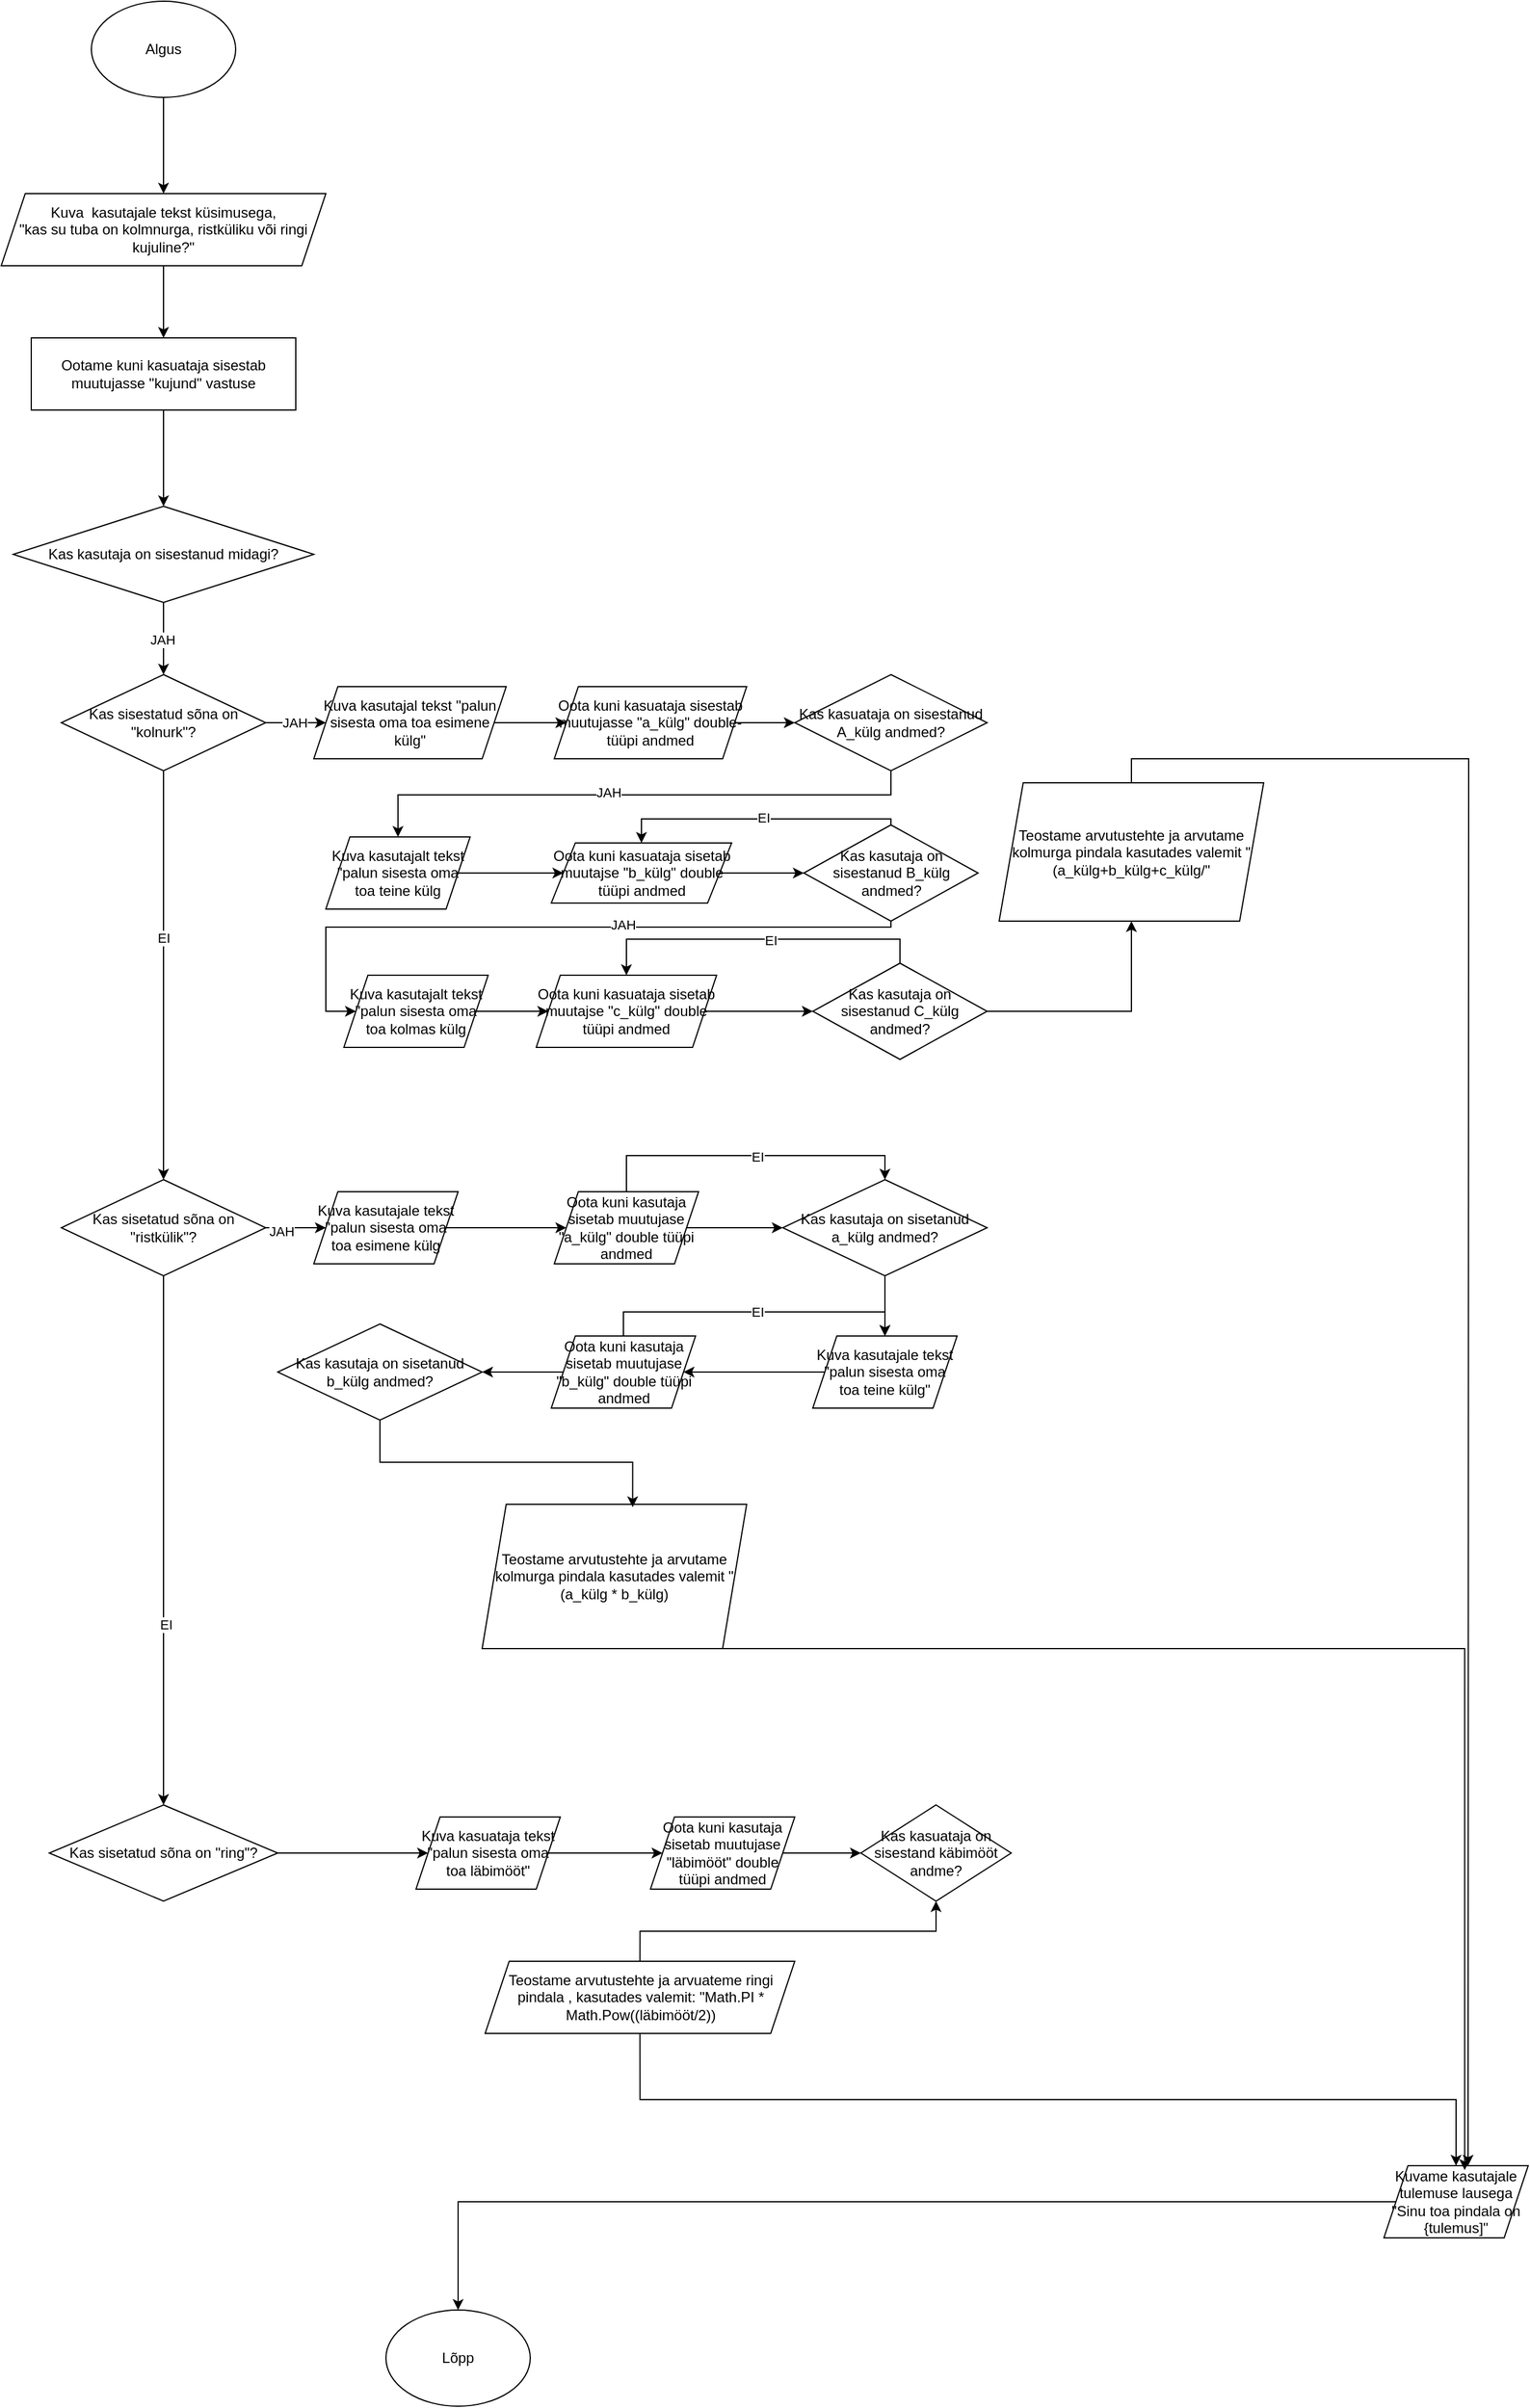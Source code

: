 <mxfile version="26.0.9">
  <diagram id="C5RBs43oDa-KdzZeNtuy" name="Page-1">
    <mxGraphModel dx="2678" dy="2126" grid="1" gridSize="10" guides="1" tooltips="1" connect="1" arrows="1" fold="1" page="1" pageScale="1" pageWidth="827" pageHeight="1169" math="0" shadow="0">
      <root>
        <mxCell id="WIyWlLk6GJQsqaUBKTNV-0" />
        <mxCell id="WIyWlLk6GJQsqaUBKTNV-1" parent="WIyWlLk6GJQsqaUBKTNV-0" />
        <mxCell id="yV1e5DhIZHSafCD24brf-11" value="" style="edgeStyle=orthogonalEdgeStyle;rounded=0;orthogonalLoop=1;jettySize=auto;html=1;" edge="1" parent="WIyWlLk6GJQsqaUBKTNV-1" source="yV1e5DhIZHSafCD24brf-3" target="yV1e5DhIZHSafCD24brf-10">
          <mxGeometry relative="1" as="geometry" />
        </mxCell>
        <mxCell id="yV1e5DhIZHSafCD24brf-3" value="Algus" style="ellipse;whiteSpace=wrap;html=1;" vertex="1" parent="WIyWlLk6GJQsqaUBKTNV-1">
          <mxGeometry x="-465" y="-1100" width="120" height="80" as="geometry" />
        </mxCell>
        <mxCell id="yV1e5DhIZHSafCD24brf-15" value="" style="edgeStyle=orthogonalEdgeStyle;rounded=0;orthogonalLoop=1;jettySize=auto;html=1;" edge="1" parent="WIyWlLk6GJQsqaUBKTNV-1" source="yV1e5DhIZHSafCD24brf-10" target="yV1e5DhIZHSafCD24brf-13">
          <mxGeometry relative="1" as="geometry" />
        </mxCell>
        <mxCell id="yV1e5DhIZHSafCD24brf-10" value="Kuva&amp;nbsp; kasutajale tekst küsimusega,&lt;div&gt;&quot;kas su tuba on kolmnurga, ristküliku või ringi kujuline?&quot;&lt;/div&gt;" style="shape=parallelogram;perimeter=parallelogramPerimeter;whiteSpace=wrap;html=1;fixedSize=1;" vertex="1" parent="WIyWlLk6GJQsqaUBKTNV-1">
          <mxGeometry x="-540" y="-940" width="270" height="60" as="geometry" />
        </mxCell>
        <mxCell id="yV1e5DhIZHSafCD24brf-17" value="" style="edgeStyle=orthogonalEdgeStyle;rounded=0;orthogonalLoop=1;jettySize=auto;html=1;" edge="1" parent="WIyWlLk6GJQsqaUBKTNV-1" source="yV1e5DhIZHSafCD24brf-13" target="yV1e5DhIZHSafCD24brf-16">
          <mxGeometry relative="1" as="geometry" />
        </mxCell>
        <mxCell id="yV1e5DhIZHSafCD24brf-13" value="Ootame kuni kasuataja sisestab muutujasse &quot;kujund&quot; vastuse" style="rounded=0;whiteSpace=wrap;html=1;" vertex="1" parent="WIyWlLk6GJQsqaUBKTNV-1">
          <mxGeometry x="-515" y="-820" width="220" height="60" as="geometry" />
        </mxCell>
        <mxCell id="yV1e5DhIZHSafCD24brf-14" style="edgeStyle=orthogonalEdgeStyle;rounded=0;orthogonalLoop=1;jettySize=auto;html=1;exitX=0.5;exitY=1;exitDx=0;exitDy=0;" edge="1" parent="WIyWlLk6GJQsqaUBKTNV-1" source="yV1e5DhIZHSafCD24brf-10" target="yV1e5DhIZHSafCD24brf-10">
          <mxGeometry relative="1" as="geometry" />
        </mxCell>
        <mxCell id="yV1e5DhIZHSafCD24brf-20" value="" style="edgeStyle=orthogonalEdgeStyle;rounded=0;orthogonalLoop=1;jettySize=auto;html=1;" edge="1" parent="WIyWlLk6GJQsqaUBKTNV-1" source="yV1e5DhIZHSafCD24brf-16" target="yV1e5DhIZHSafCD24brf-18">
          <mxGeometry relative="1" as="geometry" />
        </mxCell>
        <mxCell id="yV1e5DhIZHSafCD24brf-34" value="JAH" style="edgeLabel;html=1;align=center;verticalAlign=middle;resizable=0;points=[];" vertex="1" connectable="0" parent="yV1e5DhIZHSafCD24brf-20">
          <mxGeometry x="0.022" y="-1" relative="1" as="geometry">
            <mxPoint as="offset" />
          </mxGeometry>
        </mxCell>
        <mxCell id="yV1e5DhIZHSafCD24brf-16" value="Kas kasutaja on sisestanud midagi?" style="rhombus;whiteSpace=wrap;html=1;" vertex="1" parent="WIyWlLk6GJQsqaUBKTNV-1">
          <mxGeometry x="-530" y="-680" width="250" height="80" as="geometry" />
        </mxCell>
        <mxCell id="yV1e5DhIZHSafCD24brf-23" value="" style="edgeStyle=orthogonalEdgeStyle;rounded=0;orthogonalLoop=1;jettySize=auto;html=1;" edge="1" parent="WIyWlLk6GJQsqaUBKTNV-1" source="yV1e5DhIZHSafCD24brf-18" target="yV1e5DhIZHSafCD24brf-22">
          <mxGeometry relative="1" as="geometry" />
        </mxCell>
        <mxCell id="yV1e5DhIZHSafCD24brf-28" value="EI" style="edgeLabel;html=1;align=center;verticalAlign=middle;resizable=0;points=[];" vertex="1" connectable="0" parent="yV1e5DhIZHSafCD24brf-23">
          <mxGeometry x="-0.181" relative="1" as="geometry">
            <mxPoint as="offset" />
          </mxGeometry>
        </mxCell>
        <mxCell id="yV1e5DhIZHSafCD24brf-31" value="" style="edgeStyle=orthogonalEdgeStyle;rounded=0;orthogonalLoop=1;jettySize=auto;html=1;" edge="1" parent="WIyWlLk6GJQsqaUBKTNV-1" source="yV1e5DhIZHSafCD24brf-18" target="yV1e5DhIZHSafCD24brf-29">
          <mxGeometry relative="1" as="geometry" />
        </mxCell>
        <mxCell id="yV1e5DhIZHSafCD24brf-33" value="JAH" style="edgeLabel;html=1;align=center;verticalAlign=middle;resizable=0;points=[];" vertex="1" connectable="0" parent="yV1e5DhIZHSafCD24brf-31">
          <mxGeometry x="-0.067" relative="1" as="geometry">
            <mxPoint as="offset" />
          </mxGeometry>
        </mxCell>
        <mxCell id="yV1e5DhIZHSafCD24brf-18" value="Kas sisestatud sõna on &quot;kolnurk&quot;?" style="rhombus;whiteSpace=wrap;html=1;" vertex="1" parent="WIyWlLk6GJQsqaUBKTNV-1">
          <mxGeometry x="-490" y="-540" width="170" height="80" as="geometry" />
        </mxCell>
        <mxCell id="yV1e5DhIZHSafCD24brf-106" value="" style="edgeStyle=orthogonalEdgeStyle;rounded=0;orthogonalLoop=1;jettySize=auto;html=1;" edge="1" parent="WIyWlLk6GJQsqaUBKTNV-1" source="yV1e5DhIZHSafCD24brf-22" target="yV1e5DhIZHSafCD24brf-105">
          <mxGeometry relative="1" as="geometry" />
        </mxCell>
        <mxCell id="yV1e5DhIZHSafCD24brf-156" value="JAH" style="edgeLabel;html=1;align=center;verticalAlign=middle;resizable=0;points=[];" vertex="1" connectable="0" parent="yV1e5DhIZHSafCD24brf-106">
          <mxGeometry x="-0.472" y="-3" relative="1" as="geometry">
            <mxPoint as="offset" />
          </mxGeometry>
        </mxCell>
        <mxCell id="yV1e5DhIZHSafCD24brf-154" style="edgeStyle=orthogonalEdgeStyle;rounded=0;orthogonalLoop=1;jettySize=auto;html=1;" edge="1" parent="WIyWlLk6GJQsqaUBKTNV-1" source="yV1e5DhIZHSafCD24brf-22" target="yV1e5DhIZHSafCD24brf-153">
          <mxGeometry relative="1" as="geometry" />
        </mxCell>
        <mxCell id="yV1e5DhIZHSafCD24brf-155" value="EI" style="edgeLabel;html=1;align=center;verticalAlign=middle;resizable=0;points=[];" vertex="1" connectable="0" parent="yV1e5DhIZHSafCD24brf-154">
          <mxGeometry x="0.315" y="2" relative="1" as="geometry">
            <mxPoint as="offset" />
          </mxGeometry>
        </mxCell>
        <mxCell id="yV1e5DhIZHSafCD24brf-22" value="Kas sisetatud sõna on &quot;ristkülik&quot;?" style="rhombus;whiteSpace=wrap;html=1;" vertex="1" parent="WIyWlLk6GJQsqaUBKTNV-1">
          <mxGeometry x="-490" y="-120" width="170" height="80" as="geometry" />
        </mxCell>
        <mxCell id="yV1e5DhIZHSafCD24brf-36" value="" style="edgeStyle=orthogonalEdgeStyle;rounded=0;orthogonalLoop=1;jettySize=auto;html=1;" edge="1" parent="WIyWlLk6GJQsqaUBKTNV-1" source="yV1e5DhIZHSafCD24brf-29" target="yV1e5DhIZHSafCD24brf-35">
          <mxGeometry relative="1" as="geometry" />
        </mxCell>
        <mxCell id="yV1e5DhIZHSafCD24brf-29" value="Kuva kasutajal tekst &quot;palun sisesta oma toa esimene külg&quot;" style="shape=parallelogram;perimeter=parallelogramPerimeter;whiteSpace=wrap;html=1;fixedSize=1;" vertex="1" parent="WIyWlLk6GJQsqaUBKTNV-1">
          <mxGeometry x="-280" y="-530" width="160" height="60" as="geometry" />
        </mxCell>
        <mxCell id="yV1e5DhIZHSafCD24brf-38" value="" style="edgeStyle=orthogonalEdgeStyle;rounded=0;orthogonalLoop=1;jettySize=auto;html=1;" edge="1" parent="WIyWlLk6GJQsqaUBKTNV-1" source="yV1e5DhIZHSafCD24brf-35" target="yV1e5DhIZHSafCD24brf-37">
          <mxGeometry relative="1" as="geometry" />
        </mxCell>
        <mxCell id="yV1e5DhIZHSafCD24brf-35" value="Oota kuni kasuataja sisestab muutujasse &quot;a_külg&quot; double-tüüpi andmed" style="shape=parallelogram;perimeter=parallelogramPerimeter;whiteSpace=wrap;html=1;fixedSize=1;" vertex="1" parent="WIyWlLk6GJQsqaUBKTNV-1">
          <mxGeometry x="-80" y="-530" width="160" height="60" as="geometry" />
        </mxCell>
        <mxCell id="yV1e5DhIZHSafCD24brf-103" style="edgeStyle=orthogonalEdgeStyle;rounded=0;orthogonalLoop=1;jettySize=auto;html=1;entryX=0.5;entryY=0;entryDx=0;entryDy=0;" edge="1" parent="WIyWlLk6GJQsqaUBKTNV-1" source="yV1e5DhIZHSafCD24brf-37" target="yV1e5DhIZHSafCD24brf-92">
          <mxGeometry relative="1" as="geometry">
            <Array as="points">
              <mxPoint x="200" y="-440" />
              <mxPoint x="-210" y="-440" />
            </Array>
          </mxGeometry>
        </mxCell>
        <mxCell id="yV1e5DhIZHSafCD24brf-110" value="JAH" style="edgeLabel;html=1;align=center;verticalAlign=middle;resizable=0;points=[];" vertex="1" connectable="0" parent="yV1e5DhIZHSafCD24brf-103">
          <mxGeometry x="0.096" y="-2" relative="1" as="geometry">
            <mxPoint as="offset" />
          </mxGeometry>
        </mxCell>
        <mxCell id="yV1e5DhIZHSafCD24brf-37" value="Kas kasuataja on sisestanud A_külg andmed?" style="rhombus;whiteSpace=wrap;html=1;" vertex="1" parent="WIyWlLk6GJQsqaUBKTNV-1">
          <mxGeometry x="120" y="-540" width="160" height="80" as="geometry" />
        </mxCell>
        <mxCell id="yV1e5DhIZHSafCD24brf-182" style="edgeStyle=orthogonalEdgeStyle;rounded=0;orthogonalLoop=1;jettySize=auto;html=1;exitX=0.5;exitY=0;exitDx=0;exitDy=0;" edge="1" parent="WIyWlLk6GJQsqaUBKTNV-1" source="yV1e5DhIZHSafCD24brf-77">
          <mxGeometry relative="1" as="geometry">
            <mxPoint x="680" y="700" as="targetPoint" />
          </mxGeometry>
        </mxCell>
        <mxCell id="yV1e5DhIZHSafCD24brf-77" value="Teostame arvutustehte ja arvutame kolmurga pindala kasutades valemit &quot;(a_külg+b_külg+c_külg/&quot;" style="shape=parallelogram;perimeter=parallelogramPerimeter;whiteSpace=wrap;html=1;fixedSize=1;" vertex="1" parent="WIyWlLk6GJQsqaUBKTNV-1">
          <mxGeometry x="290" y="-450" width="220" height="115" as="geometry" />
        </mxCell>
        <mxCell id="yV1e5DhIZHSafCD24brf-79" style="edgeStyle=orthogonalEdgeStyle;rounded=0;orthogonalLoop=1;jettySize=auto;html=1;exitX=0.5;exitY=1;exitDx=0;exitDy=0;" edge="1" parent="WIyWlLk6GJQsqaUBKTNV-1" source="yV1e5DhIZHSafCD24brf-77" target="yV1e5DhIZHSafCD24brf-77">
          <mxGeometry relative="1" as="geometry" />
        </mxCell>
        <mxCell id="yV1e5DhIZHSafCD24brf-91" value="" style="edgeStyle=orthogonalEdgeStyle;rounded=0;orthogonalLoop=1;jettySize=auto;html=1;" edge="1" source="yV1e5DhIZHSafCD24brf-92" target="yV1e5DhIZHSafCD24brf-94" parent="WIyWlLk6GJQsqaUBKTNV-1">
          <mxGeometry relative="1" as="geometry" />
        </mxCell>
        <mxCell id="yV1e5DhIZHSafCD24brf-92" value="Kuva kasutajalt tekst &quot;palun sisesta oma toa teine külg" style="shape=parallelogram;perimeter=parallelogramPerimeter;whiteSpace=wrap;html=1;fixedSize=1;" vertex="1" parent="WIyWlLk6GJQsqaUBKTNV-1">
          <mxGeometry x="-270" y="-405" width="120" height="60" as="geometry" />
        </mxCell>
        <mxCell id="yV1e5DhIZHSafCD24brf-93" value="" style="edgeStyle=orthogonalEdgeStyle;rounded=0;orthogonalLoop=1;jettySize=auto;html=1;" edge="1" source="yV1e5DhIZHSafCD24brf-94" target="yV1e5DhIZHSafCD24brf-95" parent="WIyWlLk6GJQsqaUBKTNV-1">
          <mxGeometry relative="1" as="geometry" />
        </mxCell>
        <mxCell id="yV1e5DhIZHSafCD24brf-94" value="Oota kuni kasuataja sisetab muutajse &quot;b_külg&quot; double tüüpi andmed" style="shape=parallelogram;perimeter=parallelogramPerimeter;whiteSpace=wrap;html=1;fixedSize=1;" vertex="1" parent="WIyWlLk6GJQsqaUBKTNV-1">
          <mxGeometry x="-82.5" y="-400" width="150" height="50" as="geometry" />
        </mxCell>
        <mxCell id="yV1e5DhIZHSafCD24brf-104" style="edgeStyle=orthogonalEdgeStyle;rounded=0;orthogonalLoop=1;jettySize=auto;html=1;" edge="1" parent="WIyWlLk6GJQsqaUBKTNV-1" source="yV1e5DhIZHSafCD24brf-95" target="yV1e5DhIZHSafCD24brf-97">
          <mxGeometry relative="1" as="geometry">
            <Array as="points">
              <mxPoint x="200" y="-330" />
              <mxPoint x="-270" y="-330" />
              <mxPoint x="-270" y="-260" />
            </Array>
          </mxGeometry>
        </mxCell>
        <mxCell id="yV1e5DhIZHSafCD24brf-107" value="JAH" style="edgeLabel;html=1;align=center;verticalAlign=middle;resizable=0;points=[];" vertex="1" connectable="0" parent="yV1e5DhIZHSafCD24brf-104">
          <mxGeometry x="-0.198" y="-2" relative="1" as="geometry">
            <mxPoint as="offset" />
          </mxGeometry>
        </mxCell>
        <mxCell id="yV1e5DhIZHSafCD24brf-108" style="edgeStyle=orthogonalEdgeStyle;rounded=0;orthogonalLoop=1;jettySize=auto;html=1;exitX=0.5;exitY=0;exitDx=0;exitDy=0;entryX=0.5;entryY=0;entryDx=0;entryDy=0;" edge="1" parent="WIyWlLk6GJQsqaUBKTNV-1" source="yV1e5DhIZHSafCD24brf-95" target="yV1e5DhIZHSafCD24brf-94">
          <mxGeometry relative="1" as="geometry">
            <Array as="points">
              <mxPoint x="200" y="-420" />
              <mxPoint x="-8" y="-420" />
            </Array>
          </mxGeometry>
        </mxCell>
        <mxCell id="yV1e5DhIZHSafCD24brf-109" value="EI" style="edgeLabel;html=1;align=center;verticalAlign=middle;resizable=0;points=[];" vertex="1" connectable="0" parent="yV1e5DhIZHSafCD24brf-108">
          <mxGeometry x="-0.045" y="-1" relative="1" as="geometry">
            <mxPoint as="offset" />
          </mxGeometry>
        </mxCell>
        <mxCell id="yV1e5DhIZHSafCD24brf-95" value="Kas kasutaja on sisestanud B_külg andmed?" style="rhombus;whiteSpace=wrap;html=1;" vertex="1" parent="WIyWlLk6GJQsqaUBKTNV-1">
          <mxGeometry x="127.5" y="-415" width="145" height="80" as="geometry" />
        </mxCell>
        <mxCell id="yV1e5DhIZHSafCD24brf-96" value="" style="edgeStyle=orthogonalEdgeStyle;rounded=0;orthogonalLoop=1;jettySize=auto;html=1;" edge="1" source="yV1e5DhIZHSafCD24brf-97" target="yV1e5DhIZHSafCD24brf-99" parent="WIyWlLk6GJQsqaUBKTNV-1">
          <mxGeometry relative="1" as="geometry" />
        </mxCell>
        <mxCell id="yV1e5DhIZHSafCD24brf-97" value="Kuva kasutajalt tekst &quot;palun sisesta oma toa kolmas külg" style="shape=parallelogram;perimeter=parallelogramPerimeter;whiteSpace=wrap;html=1;fixedSize=1;" vertex="1" parent="WIyWlLk6GJQsqaUBKTNV-1">
          <mxGeometry x="-255" y="-290" width="120" height="60" as="geometry" />
        </mxCell>
        <mxCell id="yV1e5DhIZHSafCD24brf-98" value="" style="edgeStyle=orthogonalEdgeStyle;rounded=0;orthogonalLoop=1;jettySize=auto;html=1;" edge="1" source="yV1e5DhIZHSafCD24brf-99" target="yV1e5DhIZHSafCD24brf-100" parent="WIyWlLk6GJQsqaUBKTNV-1">
          <mxGeometry relative="1" as="geometry" />
        </mxCell>
        <mxCell id="yV1e5DhIZHSafCD24brf-99" value="Oota kuni kasuataja sisetab muutajse &quot;c_külg&quot; double tüüpi andmed" style="shape=parallelogram;perimeter=parallelogramPerimeter;whiteSpace=wrap;html=1;fixedSize=1;" vertex="1" parent="WIyWlLk6GJQsqaUBKTNV-1">
          <mxGeometry x="-95" y="-290" width="150" height="60" as="geometry" />
        </mxCell>
        <mxCell id="yV1e5DhIZHSafCD24brf-102" style="edgeStyle=orthogonalEdgeStyle;rounded=0;orthogonalLoop=1;jettySize=auto;html=1;exitX=1;exitY=0.5;exitDx=0;exitDy=0;" edge="1" parent="WIyWlLk6GJQsqaUBKTNV-1" source="yV1e5DhIZHSafCD24brf-100" target="yV1e5DhIZHSafCD24brf-77">
          <mxGeometry relative="1" as="geometry" />
        </mxCell>
        <mxCell id="yV1e5DhIZHSafCD24brf-112" style="edgeStyle=orthogonalEdgeStyle;rounded=0;orthogonalLoop=1;jettySize=auto;html=1;exitX=0.5;exitY=0;exitDx=0;exitDy=0;entryX=0.5;entryY=0;entryDx=0;entryDy=0;" edge="1" parent="WIyWlLk6GJQsqaUBKTNV-1" source="yV1e5DhIZHSafCD24brf-100" target="yV1e5DhIZHSafCD24brf-99">
          <mxGeometry relative="1" as="geometry" />
        </mxCell>
        <mxCell id="yV1e5DhIZHSafCD24brf-113" value="EI" style="edgeLabel;html=1;align=center;verticalAlign=middle;resizable=0;points=[];" vertex="1" connectable="0" parent="yV1e5DhIZHSafCD24brf-112">
          <mxGeometry x="-0.078" y="1" relative="1" as="geometry">
            <mxPoint as="offset" />
          </mxGeometry>
        </mxCell>
        <mxCell id="yV1e5DhIZHSafCD24brf-100" value="Kas kasutaja on sisestanud C_külg andmed?" style="rhombus;whiteSpace=wrap;html=1;" vertex="1" parent="WIyWlLk6GJQsqaUBKTNV-1">
          <mxGeometry x="135" y="-300" width="145" height="80" as="geometry" />
        </mxCell>
        <mxCell id="yV1e5DhIZHSafCD24brf-115" value="" style="edgeStyle=orthogonalEdgeStyle;rounded=0;orthogonalLoop=1;jettySize=auto;html=1;" edge="1" parent="WIyWlLk6GJQsqaUBKTNV-1" source="yV1e5DhIZHSafCD24brf-105" target="yV1e5DhIZHSafCD24brf-114">
          <mxGeometry relative="1" as="geometry" />
        </mxCell>
        <mxCell id="yV1e5DhIZHSafCD24brf-105" value="Kuva kasutajale tekst &quot;palun sisesta oma toa esimene külg" style="shape=parallelogram;perimeter=parallelogramPerimeter;whiteSpace=wrap;html=1;fixedSize=1;" vertex="1" parent="WIyWlLk6GJQsqaUBKTNV-1">
          <mxGeometry x="-280" y="-110" width="120" height="60" as="geometry" />
        </mxCell>
        <mxCell id="yV1e5DhIZHSafCD24brf-117" value="" style="edgeStyle=orthogonalEdgeStyle;rounded=0;orthogonalLoop=1;jettySize=auto;html=1;" edge="1" parent="WIyWlLk6GJQsqaUBKTNV-1" source="yV1e5DhIZHSafCD24brf-114" target="yV1e5DhIZHSafCD24brf-116">
          <mxGeometry relative="1" as="geometry" />
        </mxCell>
        <mxCell id="yV1e5DhIZHSafCD24brf-149" style="edgeStyle=orthogonalEdgeStyle;rounded=0;orthogonalLoop=1;jettySize=auto;html=1;exitX=0.5;exitY=0;exitDx=0;exitDy=0;entryX=0.5;entryY=0;entryDx=0;entryDy=0;" edge="1" parent="WIyWlLk6GJQsqaUBKTNV-1" source="yV1e5DhIZHSafCD24brf-114" target="yV1e5DhIZHSafCD24brf-116">
          <mxGeometry relative="1" as="geometry" />
        </mxCell>
        <mxCell id="yV1e5DhIZHSafCD24brf-150" value="EI" style="edgeLabel;html=1;align=center;verticalAlign=middle;resizable=0;points=[];" vertex="1" connectable="0" parent="yV1e5DhIZHSafCD24brf-149">
          <mxGeometry x="0.044" y="-1" relative="1" as="geometry">
            <mxPoint as="offset" />
          </mxGeometry>
        </mxCell>
        <mxCell id="yV1e5DhIZHSafCD24brf-114" value="Oota kuni kasutaja sisetab muutujase &quot;a_külg&quot; double tüüpi andmed" style="shape=parallelogram;perimeter=parallelogramPerimeter;whiteSpace=wrap;html=1;fixedSize=1;" vertex="1" parent="WIyWlLk6GJQsqaUBKTNV-1">
          <mxGeometry x="-80" y="-110" width="120" height="60" as="geometry" />
        </mxCell>
        <mxCell id="yV1e5DhIZHSafCD24brf-119" value="" style="edgeStyle=orthogonalEdgeStyle;rounded=0;orthogonalLoop=1;jettySize=auto;html=1;" edge="1" parent="WIyWlLk6GJQsqaUBKTNV-1" source="yV1e5DhIZHSafCD24brf-116" target="yV1e5DhIZHSafCD24brf-118">
          <mxGeometry relative="1" as="geometry" />
        </mxCell>
        <mxCell id="yV1e5DhIZHSafCD24brf-116" value="Kas kasutaja on sisetanud a_külg andmed?" style="rhombus;whiteSpace=wrap;html=1;" vertex="1" parent="WIyWlLk6GJQsqaUBKTNV-1">
          <mxGeometry x="110" y="-120" width="170" height="80" as="geometry" />
        </mxCell>
        <mxCell id="yV1e5DhIZHSafCD24brf-124" value="" style="edgeStyle=orthogonalEdgeStyle;rounded=0;orthogonalLoop=1;jettySize=auto;html=1;" edge="1" parent="WIyWlLk6GJQsqaUBKTNV-1" source="yV1e5DhIZHSafCD24brf-118" target="yV1e5DhIZHSafCD24brf-123">
          <mxGeometry relative="1" as="geometry" />
        </mxCell>
        <mxCell id="yV1e5DhIZHSafCD24brf-118" value="Kuva kasutajale tekst &quot;palun sisesta oma toa teine külg&quot;" style="shape=parallelogram;perimeter=parallelogramPerimeter;whiteSpace=wrap;html=1;fixedSize=1;" vertex="1" parent="WIyWlLk6GJQsqaUBKTNV-1">
          <mxGeometry x="135" y="10" width="120" height="60" as="geometry" />
        </mxCell>
        <mxCell id="yV1e5DhIZHSafCD24brf-126" value="" style="edgeStyle=orthogonalEdgeStyle;rounded=0;orthogonalLoop=1;jettySize=auto;html=1;" edge="1" parent="WIyWlLk6GJQsqaUBKTNV-1" source="yV1e5DhIZHSafCD24brf-123" target="yV1e5DhIZHSafCD24brf-125">
          <mxGeometry relative="1" as="geometry" />
        </mxCell>
        <mxCell id="yV1e5DhIZHSafCD24brf-144" style="edgeStyle=orthogonalEdgeStyle;rounded=0;orthogonalLoop=1;jettySize=auto;html=1;exitX=0.5;exitY=0;exitDx=0;exitDy=0;entryX=0.5;entryY=0;entryDx=0;entryDy=0;" edge="1" parent="WIyWlLk6GJQsqaUBKTNV-1" source="yV1e5DhIZHSafCD24brf-123" target="yV1e5DhIZHSafCD24brf-118">
          <mxGeometry relative="1" as="geometry" />
        </mxCell>
        <mxCell id="yV1e5DhIZHSafCD24brf-145" value="EI" style="edgeLabel;html=1;align=center;verticalAlign=middle;resizable=0;points=[];" vertex="1" connectable="0" parent="yV1e5DhIZHSafCD24brf-144">
          <mxGeometry x="0.017" relative="1" as="geometry">
            <mxPoint as="offset" />
          </mxGeometry>
        </mxCell>
        <mxCell id="yV1e5DhIZHSafCD24brf-123" value="Oota kuni kasutaja sisetab muutujase &quot;b_külg&quot; double tüüpi andmed" style="shape=parallelogram;perimeter=parallelogramPerimeter;whiteSpace=wrap;html=1;fixedSize=1;" vertex="1" parent="WIyWlLk6GJQsqaUBKTNV-1">
          <mxGeometry x="-82.5" y="10" width="120" height="60" as="geometry" />
        </mxCell>
        <mxCell id="yV1e5DhIZHSafCD24brf-125" value="Kas kasutaja on sisetanud b_külg andmed?" style="rhombus;whiteSpace=wrap;html=1;" vertex="1" parent="WIyWlLk6GJQsqaUBKTNV-1">
          <mxGeometry x="-310" width="170" height="80" as="geometry" />
        </mxCell>
        <mxCell id="yV1e5DhIZHSafCD24brf-127" style="edgeStyle=orthogonalEdgeStyle;rounded=0;orthogonalLoop=1;jettySize=auto;html=1;exitX=0.5;exitY=1;exitDx=0;exitDy=0;" edge="1" parent="WIyWlLk6GJQsqaUBKTNV-1">
          <mxGeometry relative="1" as="geometry">
            <mxPoint x="410" y="-325" as="sourcePoint" />
            <mxPoint x="410" y="-325" as="targetPoint" />
          </mxGeometry>
        </mxCell>
        <mxCell id="yV1e5DhIZHSafCD24brf-128" style="edgeStyle=orthogonalEdgeStyle;rounded=0;orthogonalLoop=1;jettySize=auto;html=1;exitX=0.5;exitY=1;exitDx=0;exitDy=0;" edge="1" parent="WIyWlLk6GJQsqaUBKTNV-1">
          <mxGeometry relative="1" as="geometry">
            <mxPoint x="420" y="-315" as="sourcePoint" />
            <mxPoint x="420" y="-315" as="targetPoint" />
          </mxGeometry>
        </mxCell>
        <mxCell id="yV1e5DhIZHSafCD24brf-129" style="edgeStyle=orthogonalEdgeStyle;rounded=0;orthogonalLoop=1;jettySize=auto;html=1;exitX=0.5;exitY=1;exitDx=0;exitDy=0;" edge="1" parent="WIyWlLk6GJQsqaUBKTNV-1">
          <mxGeometry relative="1" as="geometry">
            <mxPoint x="430" y="-305" as="sourcePoint" />
            <mxPoint x="430" y="-305" as="targetPoint" />
          </mxGeometry>
        </mxCell>
        <mxCell id="yV1e5DhIZHSafCD24brf-130" style="edgeStyle=orthogonalEdgeStyle;rounded=0;orthogonalLoop=1;jettySize=auto;html=1;exitX=0.5;exitY=1;exitDx=0;exitDy=0;" edge="1" parent="WIyWlLk6GJQsqaUBKTNV-1">
          <mxGeometry relative="1" as="geometry">
            <mxPoint x="440" y="-295" as="sourcePoint" />
            <mxPoint x="440" y="-295" as="targetPoint" />
          </mxGeometry>
        </mxCell>
        <mxCell id="yV1e5DhIZHSafCD24brf-131" value="Teostame arvutustehte ja arvutame kolmurga pindala kasutades valemit &quot;(a_külg * b_külg)" style="shape=parallelogram;perimeter=parallelogramPerimeter;whiteSpace=wrap;html=1;fixedSize=1;" vertex="1" parent="WIyWlLk6GJQsqaUBKTNV-1">
          <mxGeometry x="-140" y="150" width="220" height="120" as="geometry" />
        </mxCell>
        <mxCell id="yV1e5DhIZHSafCD24brf-132" style="edgeStyle=orthogonalEdgeStyle;rounded=0;orthogonalLoop=1;jettySize=auto;html=1;exitX=0.5;exitY=1;exitDx=0;exitDy=0;" edge="1" source="yV1e5DhIZHSafCD24brf-131" target="yV1e5DhIZHSafCD24brf-131" parent="WIyWlLk6GJQsqaUBKTNV-1">
          <mxGeometry relative="1" as="geometry" />
        </mxCell>
        <mxCell id="yV1e5DhIZHSafCD24brf-133" style="edgeStyle=orthogonalEdgeStyle;rounded=0;orthogonalLoop=1;jettySize=auto;html=1;exitX=0.5;exitY=1;exitDx=0;exitDy=0;" edge="1" parent="WIyWlLk6GJQsqaUBKTNV-1">
          <mxGeometry relative="1" as="geometry">
            <mxPoint x="420" y="-315" as="sourcePoint" />
            <mxPoint x="420" y="-315" as="targetPoint" />
          </mxGeometry>
        </mxCell>
        <mxCell id="yV1e5DhIZHSafCD24brf-134" style="edgeStyle=orthogonalEdgeStyle;rounded=0;orthogonalLoop=1;jettySize=auto;html=1;exitX=0.5;exitY=1;exitDx=0;exitDy=0;" edge="1" parent="WIyWlLk6GJQsqaUBKTNV-1">
          <mxGeometry relative="1" as="geometry">
            <mxPoint x="430" y="-305" as="sourcePoint" />
            <mxPoint x="430" y="-305" as="targetPoint" />
          </mxGeometry>
        </mxCell>
        <mxCell id="yV1e5DhIZHSafCD24brf-135" style="edgeStyle=orthogonalEdgeStyle;rounded=0;orthogonalLoop=1;jettySize=auto;html=1;exitX=0.5;exitY=1;exitDx=0;exitDy=0;" edge="1" parent="WIyWlLk6GJQsqaUBKTNV-1">
          <mxGeometry relative="1" as="geometry">
            <mxPoint x="440" y="-295" as="sourcePoint" />
            <mxPoint x="440" y="-295" as="targetPoint" />
          </mxGeometry>
        </mxCell>
        <mxCell id="yV1e5DhIZHSafCD24brf-141" style="edgeStyle=orthogonalEdgeStyle;rounded=0;orthogonalLoop=1;jettySize=auto;html=1;exitX=0.5;exitY=1;exitDx=0;exitDy=0;entryX=0.569;entryY=0.02;entryDx=0;entryDy=0;entryPerimeter=0;" edge="1" parent="WIyWlLk6GJQsqaUBKTNV-1" source="yV1e5DhIZHSafCD24brf-125" target="yV1e5DhIZHSafCD24brf-131">
          <mxGeometry relative="1" as="geometry" />
        </mxCell>
        <mxCell id="yV1e5DhIZHSafCD24brf-158" value="" style="edgeStyle=orthogonalEdgeStyle;rounded=0;orthogonalLoop=1;jettySize=auto;html=1;" edge="1" parent="WIyWlLk6GJQsqaUBKTNV-1" source="yV1e5DhIZHSafCD24brf-153" target="yV1e5DhIZHSafCD24brf-157">
          <mxGeometry relative="1" as="geometry" />
        </mxCell>
        <mxCell id="yV1e5DhIZHSafCD24brf-153" value="Kas sisetatud sõna on &quot;ring&quot;?" style="rhombus;whiteSpace=wrap;html=1;" vertex="1" parent="WIyWlLk6GJQsqaUBKTNV-1">
          <mxGeometry x="-500" y="400" width="190" height="80" as="geometry" />
        </mxCell>
        <mxCell id="yV1e5DhIZHSafCD24brf-164" value="" style="edgeStyle=orthogonalEdgeStyle;rounded=0;orthogonalLoop=1;jettySize=auto;html=1;" edge="1" parent="WIyWlLk6GJQsqaUBKTNV-1" source="yV1e5DhIZHSafCD24brf-157" target="yV1e5DhIZHSafCD24brf-163">
          <mxGeometry relative="1" as="geometry" />
        </mxCell>
        <mxCell id="yV1e5DhIZHSafCD24brf-157" value="Kuva kasuataja tekst &quot;palun sisesta oma toa läbimööt&quot;" style="shape=parallelogram;perimeter=parallelogramPerimeter;whiteSpace=wrap;html=1;fixedSize=1;" vertex="1" parent="WIyWlLk6GJQsqaUBKTNV-1">
          <mxGeometry x="-195" y="410" width="120" height="60" as="geometry" />
        </mxCell>
        <mxCell id="yV1e5DhIZHSafCD24brf-167" value="" style="edgeStyle=orthogonalEdgeStyle;rounded=0;orthogonalLoop=1;jettySize=auto;html=1;" edge="1" parent="WIyWlLk6GJQsqaUBKTNV-1" source="yV1e5DhIZHSafCD24brf-163" target="yV1e5DhIZHSafCD24brf-166">
          <mxGeometry relative="1" as="geometry" />
        </mxCell>
        <mxCell id="yV1e5DhIZHSafCD24brf-163" value="Oota kuni kasutaja sisetab muutujase &quot;läbimööt&quot; double tüüpi andmed" style="shape=parallelogram;perimeter=parallelogramPerimeter;whiteSpace=wrap;html=1;fixedSize=1;" vertex="1" parent="WIyWlLk6GJQsqaUBKTNV-1">
          <mxGeometry y="410" width="120" height="60" as="geometry" />
        </mxCell>
        <mxCell id="yV1e5DhIZHSafCD24brf-168" style="edgeStyle=orthogonalEdgeStyle;rounded=0;orthogonalLoop=1;jettySize=auto;html=1;" edge="1" parent="WIyWlLk6GJQsqaUBKTNV-1">
          <mxGeometry relative="1" as="geometry">
            <mxPoint x="190" y="440" as="targetPoint" />
            <mxPoint x="190" y="440" as="sourcePoint" />
          </mxGeometry>
        </mxCell>
        <mxCell id="yV1e5DhIZHSafCD24brf-166" value="Kas kasuataja on sisestand käbimööt andme?" style="rhombus;whiteSpace=wrap;html=1;" vertex="1" parent="WIyWlLk6GJQsqaUBKTNV-1">
          <mxGeometry x="175" y="400" width="125" height="80" as="geometry" />
        </mxCell>
        <mxCell id="yV1e5DhIZHSafCD24brf-173" style="edgeStyle=orthogonalEdgeStyle;rounded=0;orthogonalLoop=1;jettySize=auto;html=1;exitX=0.5;exitY=0;exitDx=0;exitDy=0;entryX=0.5;entryY=1;entryDx=0;entryDy=0;" edge="1" parent="WIyWlLk6GJQsqaUBKTNV-1" source="yV1e5DhIZHSafCD24brf-171" target="yV1e5DhIZHSafCD24brf-166">
          <mxGeometry relative="1" as="geometry" />
        </mxCell>
        <mxCell id="yV1e5DhIZHSafCD24brf-175" style="edgeStyle=orthogonalEdgeStyle;rounded=0;orthogonalLoop=1;jettySize=auto;html=1;exitX=0.5;exitY=1;exitDx=0;exitDy=0;entryX=0.5;entryY=0;entryDx=0;entryDy=0;" edge="1" parent="WIyWlLk6GJQsqaUBKTNV-1" source="yV1e5DhIZHSafCD24brf-171" target="yV1e5DhIZHSafCD24brf-174">
          <mxGeometry relative="1" as="geometry" />
        </mxCell>
        <mxCell id="yV1e5DhIZHSafCD24brf-171" value="Teostame arvutustehte ja arvuateme ringi pindala , kasutades valemit: &quot;Math.PI * Math.Pow((läbimööt/2))" style="shape=parallelogram;perimeter=parallelogramPerimeter;whiteSpace=wrap;html=1;fixedSize=1;" vertex="1" parent="WIyWlLk6GJQsqaUBKTNV-1">
          <mxGeometry x="-137.5" y="530" width="257.5" height="60" as="geometry" />
        </mxCell>
        <mxCell id="yV1e5DhIZHSafCD24brf-179" value="" style="edgeStyle=orthogonalEdgeStyle;rounded=0;orthogonalLoop=1;jettySize=auto;html=1;" edge="1" parent="WIyWlLk6GJQsqaUBKTNV-1" source="yV1e5DhIZHSafCD24brf-174" target="yV1e5DhIZHSafCD24brf-177">
          <mxGeometry relative="1" as="geometry" />
        </mxCell>
        <mxCell id="yV1e5DhIZHSafCD24brf-174" value="Kuvame kasutajale tulemuse lausega &quot;Sinu toa pindala on {tulemus]&quot;" style="shape=parallelogram;perimeter=parallelogramPerimeter;whiteSpace=wrap;html=1;fixedSize=1;" vertex="1" parent="WIyWlLk6GJQsqaUBKTNV-1">
          <mxGeometry x="610" y="700" width="120" height="60" as="geometry" />
        </mxCell>
        <mxCell id="yV1e5DhIZHSafCD24brf-177" value="Lõpp" style="ellipse;whiteSpace=wrap;html=1;" vertex="1" parent="WIyWlLk6GJQsqaUBKTNV-1">
          <mxGeometry x="-220" y="820" width="120" height="80" as="geometry" />
        </mxCell>
        <mxCell id="yV1e5DhIZHSafCD24brf-180" style="edgeStyle=orthogonalEdgeStyle;rounded=0;orthogonalLoop=1;jettySize=auto;html=1;exitX=0.5;exitY=1;exitDx=0;exitDy=0;entryX=0.56;entryY=0.06;entryDx=0;entryDy=0;entryPerimeter=0;" edge="1" parent="WIyWlLk6GJQsqaUBKTNV-1" source="yV1e5DhIZHSafCD24brf-131" target="yV1e5DhIZHSafCD24brf-174">
          <mxGeometry relative="1" as="geometry">
            <Array as="points">
              <mxPoint x="677" y="270" />
            </Array>
          </mxGeometry>
        </mxCell>
      </root>
    </mxGraphModel>
  </diagram>
</mxfile>
